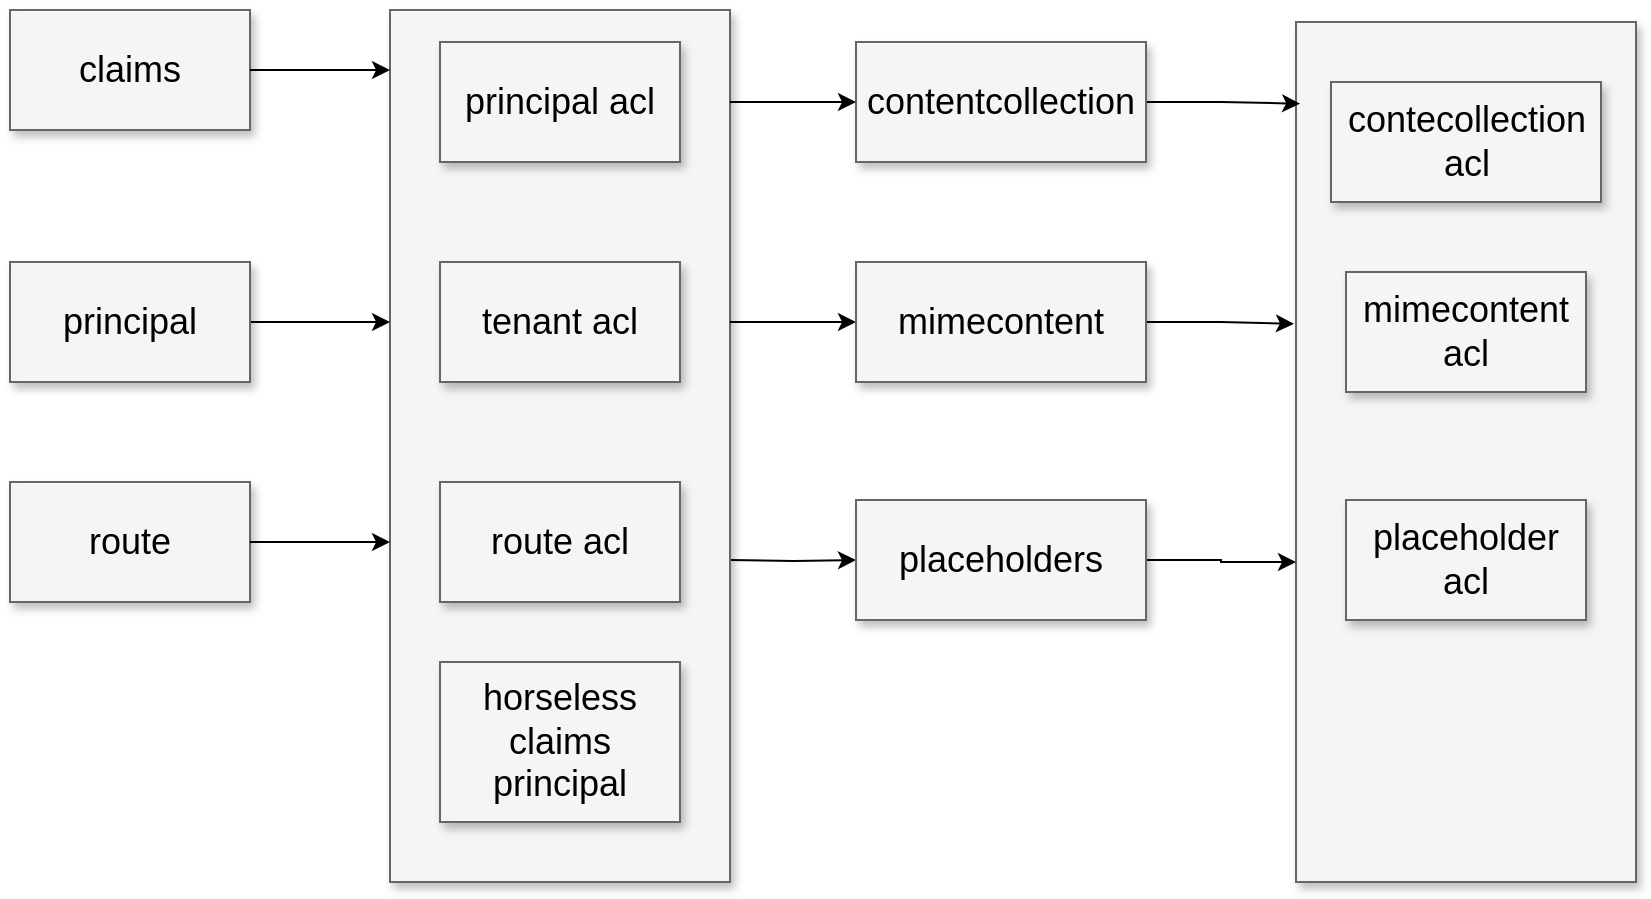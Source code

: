 <mxfile version="15.7.1" type="device"><diagram name="Page-1" id="90a13364-a465-7bf4-72fc-28e22215d7a0"><mxGraphModel dx="1837" dy="1470" grid="1" gridSize="10" guides="1" tooltips="1" connect="1" arrows="1" fold="1" page="1" pageScale="1.5" pageWidth="1169" pageHeight="826" background="none" math="0" shadow="0"><root><mxCell id="0" style=";html=1;"/><mxCell id="1" style=";html=1;" parent="0"/><mxCell id="22nFUTixTd4TScaindSq-23" value="" style="whiteSpace=wrap;html=1;shadow=1;fontSize=18;fillColor=#f5f5f5;strokeColor=#666666;" vertex="1" parent="1"><mxGeometry x="1240" y="460" width="170" height="430" as="geometry"/></mxCell><mxCell id="22nFUTixTd4TScaindSq-32" style="edgeStyle=orthogonalEdgeStyle;rounded=0;orthogonalLoop=1;jettySize=auto;html=1;" edge="1" parent="1" target="22nFUTixTd4TScaindSq-30"><mxGeometry relative="1" as="geometry"><mxPoint x="957" y="729" as="sourcePoint"/><Array as="points"/></mxGeometry></mxCell><mxCell id="3a17f1ce550125da-2" value="" style="whiteSpace=wrap;html=1;shadow=1;fontSize=18;fillColor=#f5f5f5;strokeColor=#666666;" parent="1" vertex="1"><mxGeometry x="787" y="454" width="170" height="436" as="geometry"/></mxCell><mxCell id="3a17f1ce550125da-4" value="contecollection&lt;br&gt;acl" style="whiteSpace=wrap;html=1;shadow=1;fontSize=18;fillColor=#f5f5f5;strokeColor=#666666;" parent="1" vertex="1"><mxGeometry x="1257.5" y="490" width="135" height="60" as="geometry"/></mxCell><mxCell id="3a17f1ce550125da-5" value="mimecontent&lt;br&gt;acl" style="whiteSpace=wrap;html=1;shadow=1;fontSize=18;fillColor=#f5f5f5;strokeColor=#666666;" parent="1" vertex="1"><mxGeometry x="1265" y="585" width="120" height="60" as="geometry"/></mxCell><mxCell id="3a17f1ce550125da-6" value="placeholder&lt;br&gt;acl" style="whiteSpace=wrap;html=1;shadow=1;fontSize=18;fillColor=#f5f5f5;strokeColor=#666666;" parent="1" vertex="1"><mxGeometry x="1265" y="699" width="120" height="60" as="geometry"/></mxCell><mxCell id="3a17f1ce550125da-21" style="edgeStyle=elbowEdgeStyle;rounded=0;html=1;startArrow=none;startFill=0;jettySize=auto;orthogonalLoop=1;fontSize=18;elbow=vertical;" parent="1" source="3a17f1ce550125da-9" target="3a17f1ce550125da-2" edge="1"><mxGeometry relative="1" as="geometry"/></mxCell><mxCell id="3a17f1ce550125da-9" value="principal" style="whiteSpace=wrap;html=1;shadow=1;fontSize=18;fillColor=#f5f5f5;strokeColor=#666666;" parent="1" vertex="1"><mxGeometry x="597" y="580" width="120" height="60" as="geometry"/></mxCell><mxCell id="22nFUTixTd4TScaindSq-8" value="claims" style="whiteSpace=wrap;html=1;shadow=1;fontSize=18;fillColor=#f5f5f5;strokeColor=#666666;" vertex="1" parent="1"><mxGeometry x="597" y="454" width="120" height="60" as="geometry"/></mxCell><mxCell id="22nFUTixTd4TScaindSq-9" style="edgeStyle=elbowEdgeStyle;rounded=0;html=1;startArrow=none;startFill=0;jettySize=auto;orthogonalLoop=1;fontSize=18;elbow=vertical;" edge="1" source="22nFUTixTd4TScaindSq-8" parent="1"><mxGeometry relative="1" as="geometry"><mxPoint x="787" y="484" as="targetPoint"/></mxGeometry></mxCell><mxCell id="22nFUTixTd4TScaindSq-14" value="principal acl" style="whiteSpace=wrap;html=1;shadow=1;fontSize=18;fillColor=#f5f5f5;strokeColor=#666666;" vertex="1" parent="1"><mxGeometry x="812" y="470" width="120" height="60" as="geometry"/></mxCell><mxCell id="22nFUTixTd4TScaindSq-16" value="route acl" style="whiteSpace=wrap;html=1;shadow=1;fontSize=18;fillColor=#f5f5f5;strokeColor=#666666;" vertex="1" parent="1"><mxGeometry x="812" y="690" width="120" height="60" as="geometry"/></mxCell><mxCell id="22nFUTixTd4TScaindSq-17" value="tenant acl" style="whiteSpace=wrap;html=1;shadow=1;fontSize=18;fillColor=#f5f5f5;strokeColor=#666666;" vertex="1" parent="1"><mxGeometry x="812" y="580" width="120" height="60" as="geometry"/></mxCell><mxCell id="22nFUTixTd4TScaindSq-18" value="route" style="whiteSpace=wrap;html=1;shadow=1;fontSize=18;fillColor=#f5f5f5;strokeColor=#666666;" vertex="1" parent="1"><mxGeometry x="597" y="690" width="120" height="60" as="geometry"/></mxCell><mxCell id="22nFUTixTd4TScaindSq-19" style="edgeStyle=elbowEdgeStyle;rounded=0;html=1;startArrow=none;startFill=0;jettySize=auto;orthogonalLoop=1;fontSize=18;elbow=vertical;" edge="1" source="22nFUTixTd4TScaindSq-18" parent="1"><mxGeometry relative="1" as="geometry"><mxPoint x="787" y="720" as="targetPoint"/></mxGeometry></mxCell><mxCell id="22nFUTixTd4TScaindSq-33" style="edgeStyle=orthogonalEdgeStyle;rounded=0;orthogonalLoop=1;jettySize=auto;html=1;entryX=0.012;entryY=0.095;entryDx=0;entryDy=0;entryPerimeter=0;" edge="1" parent="1" source="22nFUTixTd4TScaindSq-20" target="22nFUTixTd4TScaindSq-23"><mxGeometry relative="1" as="geometry"/></mxCell><mxCell id="22nFUTixTd4TScaindSq-20" value="contentcollection" style="whiteSpace=wrap;html=1;shadow=1;fontSize=18;fillColor=#f5f5f5;strokeColor=#666666;" vertex="1" parent="1"><mxGeometry x="1020" y="470" width="145" height="60" as="geometry"/></mxCell><mxCell id="22nFUTixTd4TScaindSq-25" value="horseless&lt;br&gt;claims&lt;br&gt;principal" style="whiteSpace=wrap;html=1;shadow=1;fontSize=18;fillColor=#f5f5f5;strokeColor=#666666;" vertex="1" parent="1"><mxGeometry x="812" y="780" width="120" height="80" as="geometry"/></mxCell><mxCell id="22nFUTixTd4TScaindSq-26" style="edgeStyle=elbowEdgeStyle;rounded=0;html=1;startArrow=none;startFill=0;jettySize=auto;orthogonalLoop=1;fontSize=18;elbow=vertical;" edge="1" parent="1" source="3a17f1ce550125da-2" target="22nFUTixTd4TScaindSq-20"><mxGeometry relative="1" as="geometry"><mxPoint x="980" y="489.5" as="sourcePoint"/><mxPoint x="1050" y="489.5" as="targetPoint"/></mxGeometry></mxCell><mxCell id="22nFUTixTd4TScaindSq-27" style="edgeStyle=elbowEdgeStyle;rounded=0;html=1;startArrow=none;startFill=0;jettySize=auto;orthogonalLoop=1;fontSize=18;elbow=vertical;" edge="1" target="22nFUTixTd4TScaindSq-28" parent="1" source="3a17f1ce550125da-2"><mxGeometry relative="1" as="geometry"><mxPoint x="990" y="580" as="sourcePoint"/><mxPoint x="1083" y="569.5" as="targetPoint"/></mxGeometry></mxCell><mxCell id="22nFUTixTd4TScaindSq-34" style="edgeStyle=orthogonalEdgeStyle;rounded=0;orthogonalLoop=1;jettySize=auto;html=1;entryX=-0.006;entryY=0.351;entryDx=0;entryDy=0;entryPerimeter=0;" edge="1" parent="1" source="22nFUTixTd4TScaindSq-28" target="22nFUTixTd4TScaindSq-23"><mxGeometry relative="1" as="geometry"/></mxCell><mxCell id="22nFUTixTd4TScaindSq-28" value="mimecontent" style="whiteSpace=wrap;html=1;shadow=1;fontSize=18;fillColor=#f5f5f5;strokeColor=#666666;" vertex="1" parent="1"><mxGeometry x="1020" y="580" width="145" height="60" as="geometry"/></mxCell><mxCell id="22nFUTixTd4TScaindSq-36" style="edgeStyle=orthogonalEdgeStyle;rounded=0;orthogonalLoop=1;jettySize=auto;html=1;entryX=0;entryY=0.628;entryDx=0;entryDy=0;entryPerimeter=0;" edge="1" parent="1" source="22nFUTixTd4TScaindSq-30" target="22nFUTixTd4TScaindSq-23"><mxGeometry relative="1" as="geometry"/></mxCell><mxCell id="22nFUTixTd4TScaindSq-30" value="placeholders" style="whiteSpace=wrap;html=1;shadow=1;fontSize=18;fillColor=#f5f5f5;strokeColor=#666666;" vertex="1" parent="1"><mxGeometry x="1020" y="699" width="145" height="60" as="geometry"/></mxCell></root></mxGraphModel></diagram></mxfile>